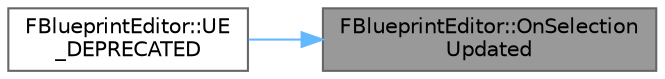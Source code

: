 digraph "FBlueprintEditor::OnSelectionUpdated"
{
 // INTERACTIVE_SVG=YES
 // LATEX_PDF_SIZE
  bgcolor="transparent";
  edge [fontname=Helvetica,fontsize=10,labelfontname=Helvetica,labelfontsize=10];
  node [fontname=Helvetica,fontsize=10,shape=box,height=0.2,width=0.4];
  rankdir="RL";
  Node1 [id="Node000001",label="FBlueprintEditor::OnSelection\lUpdated",height=0.2,width=0.4,color="gray40", fillcolor="grey60", style="filled", fontcolor="black",tooltip="Delegate invoked when the selection is changed in the subobject editor widget."];
  Node1 -> Node2 [id="edge1_Node000001_Node000002",dir="back",color="steelblue1",style="solid",tooltip=" "];
  Node2 [id="Node000002",label="FBlueprintEditor::UE\l_DEPRECATED",height=0.2,width=0.4,color="grey40", fillcolor="white", style="filled",URL="$dd/d29/classFBlueprintEditor.html#a5316c5956afb9a51829fbb7d1841cc99",tooltip="Delegate invoked when the selection is changed in the subobject editor widget."];
}
